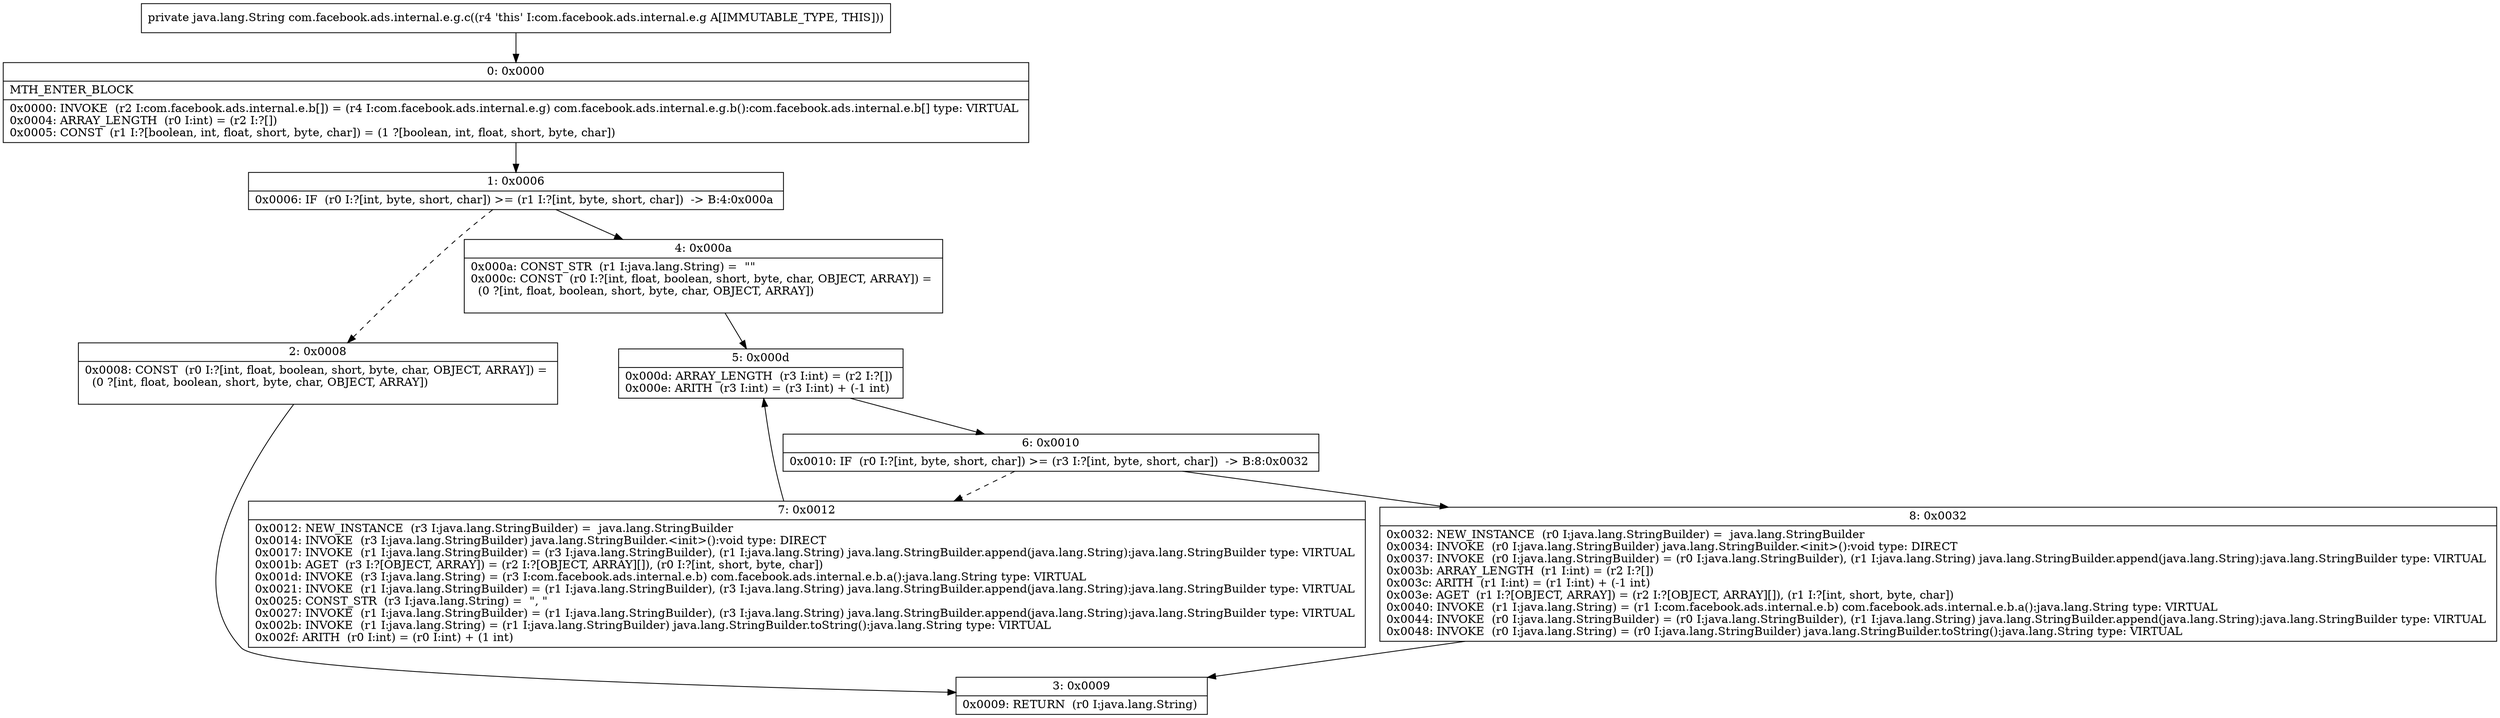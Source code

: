 digraph "CFG forcom.facebook.ads.internal.e.g.c()Ljava\/lang\/String;" {
Node_0 [shape=record,label="{0\:\ 0x0000|MTH_ENTER_BLOCK\l|0x0000: INVOKE  (r2 I:com.facebook.ads.internal.e.b[]) = (r4 I:com.facebook.ads.internal.e.g) com.facebook.ads.internal.e.g.b():com.facebook.ads.internal.e.b[] type: VIRTUAL \l0x0004: ARRAY_LENGTH  (r0 I:int) = (r2 I:?[]) \l0x0005: CONST  (r1 I:?[boolean, int, float, short, byte, char]) = (1 ?[boolean, int, float, short, byte, char]) \l}"];
Node_1 [shape=record,label="{1\:\ 0x0006|0x0006: IF  (r0 I:?[int, byte, short, char]) \>= (r1 I:?[int, byte, short, char])  \-\> B:4:0x000a \l}"];
Node_2 [shape=record,label="{2\:\ 0x0008|0x0008: CONST  (r0 I:?[int, float, boolean, short, byte, char, OBJECT, ARRAY]) = \l  (0 ?[int, float, boolean, short, byte, char, OBJECT, ARRAY])\l \l}"];
Node_3 [shape=record,label="{3\:\ 0x0009|0x0009: RETURN  (r0 I:java.lang.String) \l}"];
Node_4 [shape=record,label="{4\:\ 0x000a|0x000a: CONST_STR  (r1 I:java.lang.String) =  \"\" \l0x000c: CONST  (r0 I:?[int, float, boolean, short, byte, char, OBJECT, ARRAY]) = \l  (0 ?[int, float, boolean, short, byte, char, OBJECT, ARRAY])\l \l}"];
Node_5 [shape=record,label="{5\:\ 0x000d|0x000d: ARRAY_LENGTH  (r3 I:int) = (r2 I:?[]) \l0x000e: ARITH  (r3 I:int) = (r3 I:int) + (\-1 int) \l}"];
Node_6 [shape=record,label="{6\:\ 0x0010|0x0010: IF  (r0 I:?[int, byte, short, char]) \>= (r3 I:?[int, byte, short, char])  \-\> B:8:0x0032 \l}"];
Node_7 [shape=record,label="{7\:\ 0x0012|0x0012: NEW_INSTANCE  (r3 I:java.lang.StringBuilder) =  java.lang.StringBuilder \l0x0014: INVOKE  (r3 I:java.lang.StringBuilder) java.lang.StringBuilder.\<init\>():void type: DIRECT \l0x0017: INVOKE  (r1 I:java.lang.StringBuilder) = (r3 I:java.lang.StringBuilder), (r1 I:java.lang.String) java.lang.StringBuilder.append(java.lang.String):java.lang.StringBuilder type: VIRTUAL \l0x001b: AGET  (r3 I:?[OBJECT, ARRAY]) = (r2 I:?[OBJECT, ARRAY][]), (r0 I:?[int, short, byte, char]) \l0x001d: INVOKE  (r3 I:java.lang.String) = (r3 I:com.facebook.ads.internal.e.b) com.facebook.ads.internal.e.b.a():java.lang.String type: VIRTUAL \l0x0021: INVOKE  (r1 I:java.lang.StringBuilder) = (r1 I:java.lang.StringBuilder), (r3 I:java.lang.String) java.lang.StringBuilder.append(java.lang.String):java.lang.StringBuilder type: VIRTUAL \l0x0025: CONST_STR  (r3 I:java.lang.String) =  \", \" \l0x0027: INVOKE  (r1 I:java.lang.StringBuilder) = (r1 I:java.lang.StringBuilder), (r3 I:java.lang.String) java.lang.StringBuilder.append(java.lang.String):java.lang.StringBuilder type: VIRTUAL \l0x002b: INVOKE  (r1 I:java.lang.String) = (r1 I:java.lang.StringBuilder) java.lang.StringBuilder.toString():java.lang.String type: VIRTUAL \l0x002f: ARITH  (r0 I:int) = (r0 I:int) + (1 int) \l}"];
Node_8 [shape=record,label="{8\:\ 0x0032|0x0032: NEW_INSTANCE  (r0 I:java.lang.StringBuilder) =  java.lang.StringBuilder \l0x0034: INVOKE  (r0 I:java.lang.StringBuilder) java.lang.StringBuilder.\<init\>():void type: DIRECT \l0x0037: INVOKE  (r0 I:java.lang.StringBuilder) = (r0 I:java.lang.StringBuilder), (r1 I:java.lang.String) java.lang.StringBuilder.append(java.lang.String):java.lang.StringBuilder type: VIRTUAL \l0x003b: ARRAY_LENGTH  (r1 I:int) = (r2 I:?[]) \l0x003c: ARITH  (r1 I:int) = (r1 I:int) + (\-1 int) \l0x003e: AGET  (r1 I:?[OBJECT, ARRAY]) = (r2 I:?[OBJECT, ARRAY][]), (r1 I:?[int, short, byte, char]) \l0x0040: INVOKE  (r1 I:java.lang.String) = (r1 I:com.facebook.ads.internal.e.b) com.facebook.ads.internal.e.b.a():java.lang.String type: VIRTUAL \l0x0044: INVOKE  (r0 I:java.lang.StringBuilder) = (r0 I:java.lang.StringBuilder), (r1 I:java.lang.String) java.lang.StringBuilder.append(java.lang.String):java.lang.StringBuilder type: VIRTUAL \l0x0048: INVOKE  (r0 I:java.lang.String) = (r0 I:java.lang.StringBuilder) java.lang.StringBuilder.toString():java.lang.String type: VIRTUAL \l}"];
MethodNode[shape=record,label="{private java.lang.String com.facebook.ads.internal.e.g.c((r4 'this' I:com.facebook.ads.internal.e.g A[IMMUTABLE_TYPE, THIS])) }"];
MethodNode -> Node_0;
Node_0 -> Node_1;
Node_1 -> Node_2[style=dashed];
Node_1 -> Node_4;
Node_2 -> Node_3;
Node_4 -> Node_5;
Node_5 -> Node_6;
Node_6 -> Node_7[style=dashed];
Node_6 -> Node_8;
Node_7 -> Node_5;
Node_8 -> Node_3;
}


